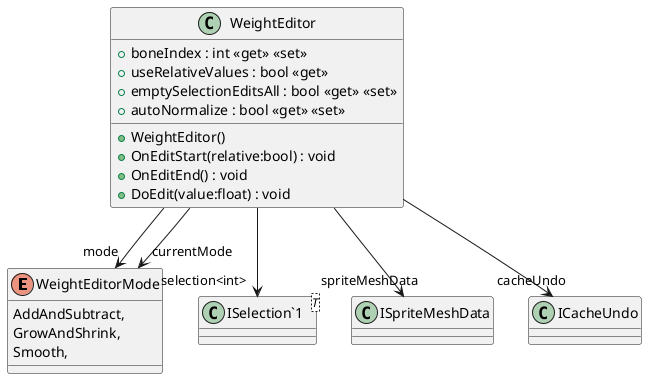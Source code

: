 @startuml
enum WeightEditorMode {
    AddAndSubtract,
    GrowAndShrink,
    Smooth,
}
class WeightEditor {
    + boneIndex : int <<get>> <<set>>
    + useRelativeValues : bool <<get>>
    + emptySelectionEditsAll : bool <<get>> <<set>>
    + autoNormalize : bool <<get>> <<set>>
    + WeightEditor()
    + OnEditStart(relative:bool) : void
    + OnEditEnd() : void
    + DoEdit(value:float) : void
}
class "ISelection`1"<T> {
}
WeightEditor --> "spriteMeshData" ISpriteMeshData
WeightEditor --> "cacheUndo" ICacheUndo
WeightEditor --> "mode" WeightEditorMode
WeightEditor --> "selection<int>" "ISelection`1"
WeightEditor --> "currentMode" WeightEditorMode
@enduml
